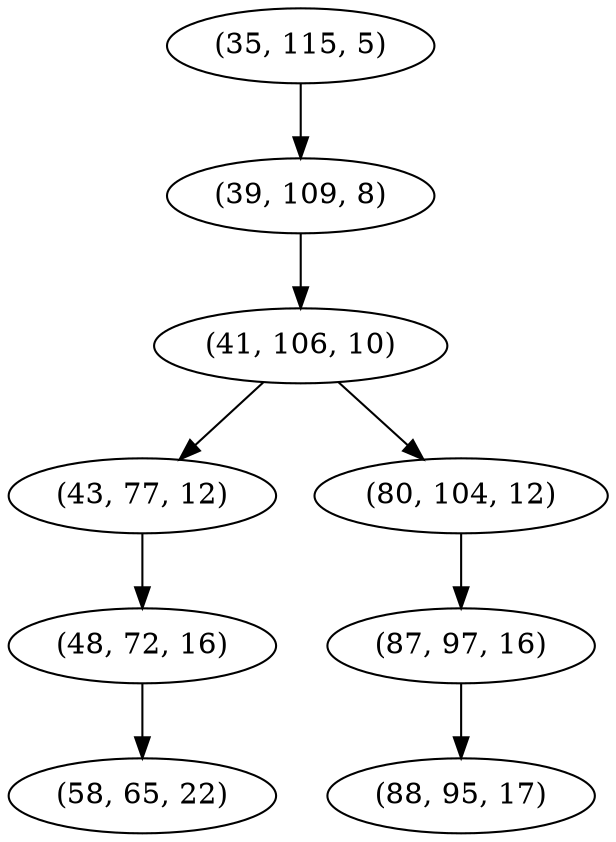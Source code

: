digraph tree {
    "(35, 115, 5)";
    "(39, 109, 8)";
    "(41, 106, 10)";
    "(43, 77, 12)";
    "(48, 72, 16)";
    "(58, 65, 22)";
    "(80, 104, 12)";
    "(87, 97, 16)";
    "(88, 95, 17)";
    "(35, 115, 5)" -> "(39, 109, 8)";
    "(39, 109, 8)" -> "(41, 106, 10)";
    "(41, 106, 10)" -> "(43, 77, 12)";
    "(41, 106, 10)" -> "(80, 104, 12)";
    "(43, 77, 12)" -> "(48, 72, 16)";
    "(48, 72, 16)" -> "(58, 65, 22)";
    "(80, 104, 12)" -> "(87, 97, 16)";
    "(87, 97, 16)" -> "(88, 95, 17)";
}
